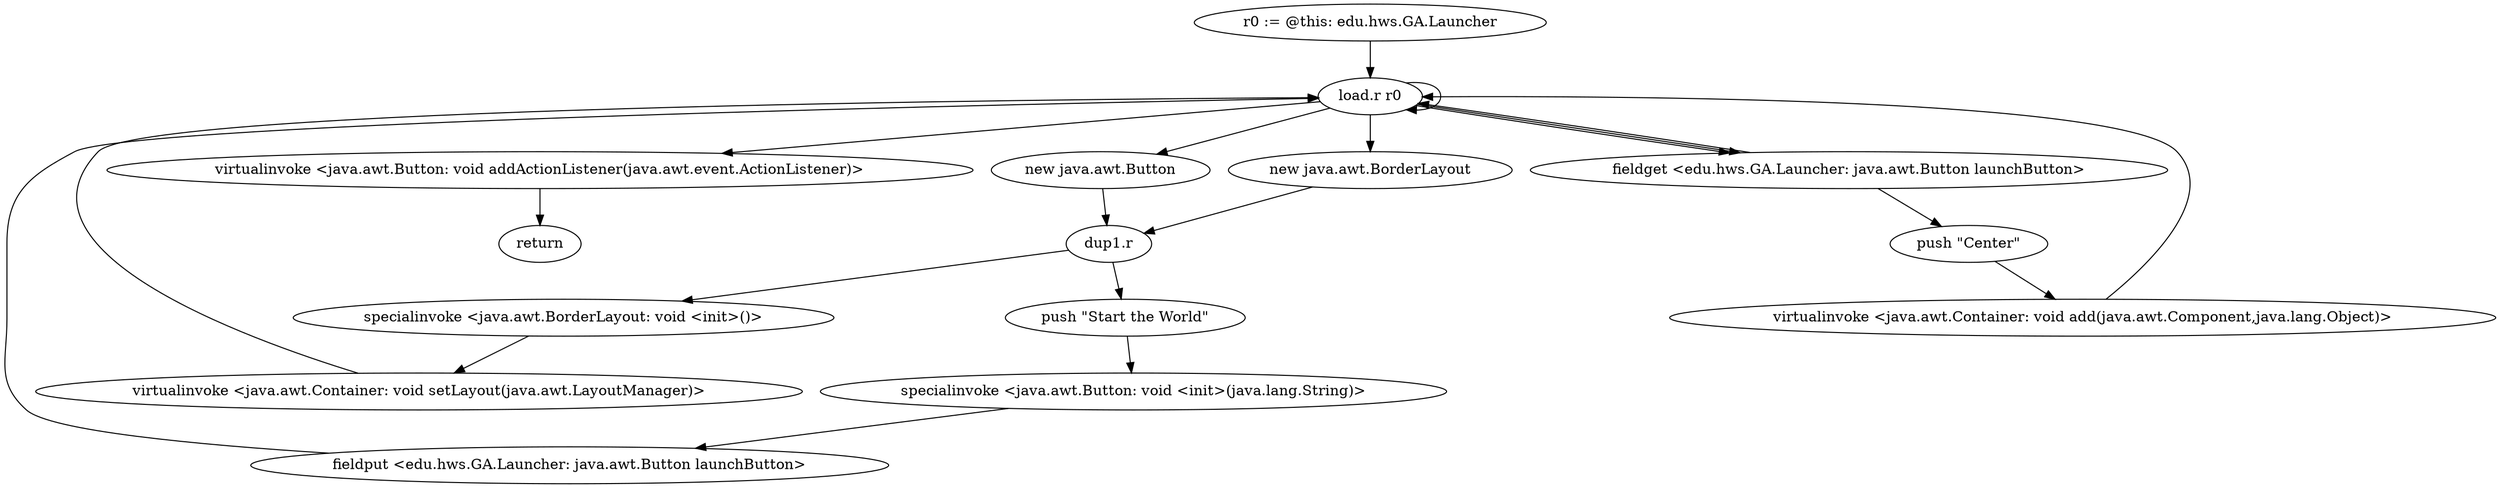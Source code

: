 digraph "" {
    "r0 := @this: edu.hws.GA.Launcher"
    "load.r r0"
    "r0 := @this: edu.hws.GA.Launcher"->"load.r r0";
    "new java.awt.BorderLayout"
    "load.r r0"->"new java.awt.BorderLayout";
    "dup1.r"
    "new java.awt.BorderLayout"->"dup1.r";
    "specialinvoke <java.awt.BorderLayout: void <init>()>"
    "dup1.r"->"specialinvoke <java.awt.BorderLayout: void <init>()>";
    "virtualinvoke <java.awt.Container: void setLayout(java.awt.LayoutManager)>"
    "specialinvoke <java.awt.BorderLayout: void <init>()>"->"virtualinvoke <java.awt.Container: void setLayout(java.awt.LayoutManager)>";
    "virtualinvoke <java.awt.Container: void setLayout(java.awt.LayoutManager)>"->"load.r r0";
    "new java.awt.Button"
    "load.r r0"->"new java.awt.Button";
    "new java.awt.Button"->"dup1.r";
    "push \"Start the World\""
    "dup1.r"->"push \"Start the World\"";
    "specialinvoke <java.awt.Button: void <init>(java.lang.String)>"
    "push \"Start the World\""->"specialinvoke <java.awt.Button: void <init>(java.lang.String)>";
    "fieldput <edu.hws.GA.Launcher: java.awt.Button launchButton>"
    "specialinvoke <java.awt.Button: void <init>(java.lang.String)>"->"fieldput <edu.hws.GA.Launcher: java.awt.Button launchButton>";
    "fieldput <edu.hws.GA.Launcher: java.awt.Button launchButton>"->"load.r r0";
    "load.r r0"->"load.r r0";
    "fieldget <edu.hws.GA.Launcher: java.awt.Button launchButton>"
    "load.r r0"->"fieldget <edu.hws.GA.Launcher: java.awt.Button launchButton>";
    "push \"Center\""
    "fieldget <edu.hws.GA.Launcher: java.awt.Button launchButton>"->"push \"Center\"";
    "virtualinvoke <java.awt.Container: void add(java.awt.Component,java.lang.Object)>"
    "push \"Center\""->"virtualinvoke <java.awt.Container: void add(java.awt.Component,java.lang.Object)>";
    "virtualinvoke <java.awt.Container: void add(java.awt.Component,java.lang.Object)>"->"load.r r0";
    "load.r r0"->"fieldget <edu.hws.GA.Launcher: java.awt.Button launchButton>";
    "fieldget <edu.hws.GA.Launcher: java.awt.Button launchButton>"->"load.r r0";
    "virtualinvoke <java.awt.Button: void addActionListener(java.awt.event.ActionListener)>"
    "load.r r0"->"virtualinvoke <java.awt.Button: void addActionListener(java.awt.event.ActionListener)>";
    "return"
    "virtualinvoke <java.awt.Button: void addActionListener(java.awt.event.ActionListener)>"->"return";
}
